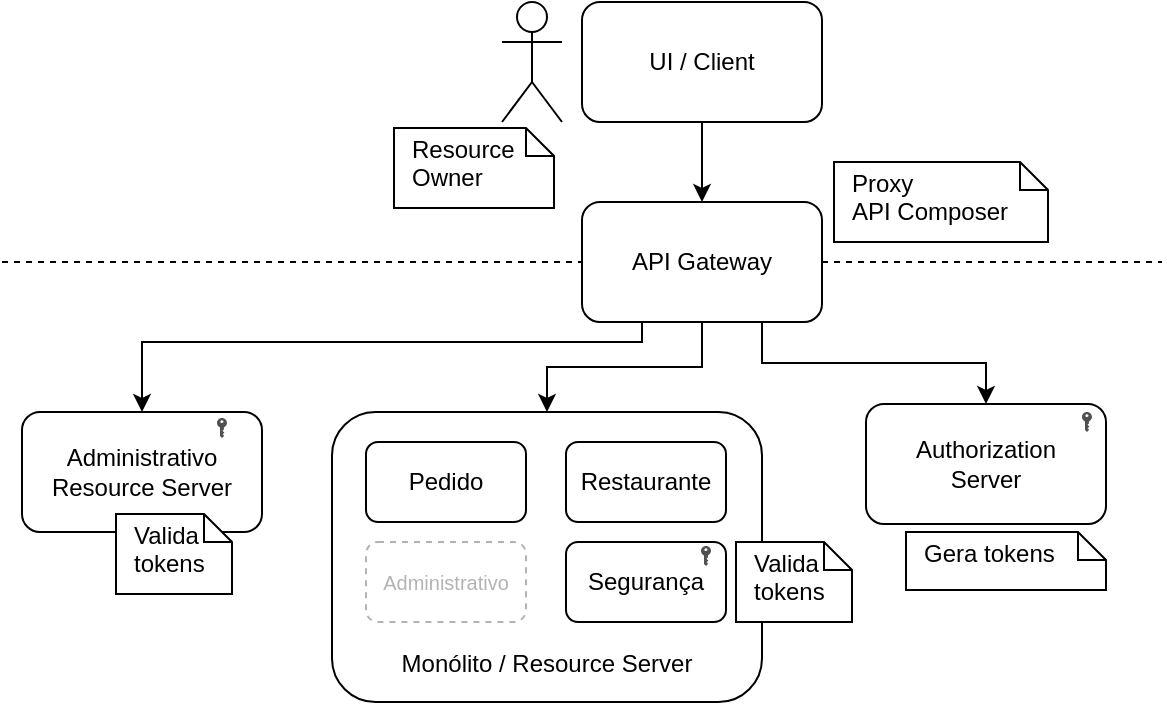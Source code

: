 <mxfile version="11.3.2" type="device" pages="1"><diagram id="DlrZ3gzDUa-4JMegYOUl" name="Page-1"><mxGraphModel dx="868" dy="416" grid="1" gridSize="10" guides="1" tooltips="1" connect="1" arrows="1" fold="1" page="1" pageScale="1" pageWidth="827" pageHeight="1169" math="0" shadow="0"><root><mxCell id="0"/><mxCell id="1" parent="0"/><mxCell id="-xogYmzpbji11pjMDVEi-4" value="Authorization&lt;br&gt;Server" style="rounded=1;whiteSpace=wrap;html=1;" parent="1" vertex="1"><mxGeometry x="512" y="281" width="120" height="60" as="geometry"/></mxCell><mxCell id="29YI-4NK2H6RyY52cROe-1" value="" style="shape=umlActor;verticalLabelPosition=bottom;labelBackgroundColor=#ffffff;verticalAlign=top;html=1;outlineConnect=0;" parent="1" vertex="1"><mxGeometry x="330" y="80" width="30" height="60" as="geometry"/></mxCell><mxCell id="29YI-4NK2H6RyY52cROe-6" style="edgeStyle=orthogonalEdgeStyle;rounded=0;orthogonalLoop=1;jettySize=auto;html=1;exitX=0.5;exitY=1;exitDx=0;exitDy=0;entryX=0.5;entryY=0;entryDx=0;entryDy=0;" parent="1" source="29YI-4NK2H6RyY52cROe-2" target="29YI-4NK2H6RyY52cROe-3" edge="1"><mxGeometry relative="1" as="geometry"/></mxCell><mxCell id="29YI-4NK2H6RyY52cROe-2" value="UI / Client" style="rounded=1;whiteSpace=wrap;html=1;" parent="1" vertex="1"><mxGeometry x="370" y="80" width="120" height="60" as="geometry"/></mxCell><mxCell id="-xogYmzpbji11pjMDVEi-5" style="edgeStyle=orthogonalEdgeStyle;rounded=0;orthogonalLoop=1;jettySize=auto;html=1;exitX=0.75;exitY=1;exitDx=0;exitDy=0;" parent="1" source="29YI-4NK2H6RyY52cROe-3" target="-xogYmzpbji11pjMDVEi-4" edge="1"><mxGeometry relative="1" as="geometry"/></mxCell><mxCell id="zE0qgHDutE1P_zjpA_2o-5" style="edgeStyle=orthogonalEdgeStyle;rounded=0;orthogonalLoop=1;jettySize=auto;html=1;exitX=0.5;exitY=1;exitDx=0;exitDy=0;entryX=0.5;entryY=0;entryDx=0;entryDy=0;fontSize=10;fontColor=#B3B3B3;" edge="1" parent="1" source="29YI-4NK2H6RyY52cROe-3" target="29YI-4NK2H6RyY52cROe-9"><mxGeometry relative="1" as="geometry"/></mxCell><mxCell id="zE0qgHDutE1P_zjpA_2o-6" style="edgeStyle=orthogonalEdgeStyle;rounded=0;orthogonalLoop=1;jettySize=auto;html=1;exitX=0.25;exitY=1;exitDx=0;exitDy=0;entryX=0.5;entryY=0;entryDx=0;entryDy=0;fontSize=10;fontColor=#B3B3B3;" edge="1" parent="1" source="29YI-4NK2H6RyY52cROe-3" target="zE0qgHDutE1P_zjpA_2o-1"><mxGeometry relative="1" as="geometry"><Array as="points"><mxPoint x="400" y="250"/><mxPoint x="150" y="250"/></Array></mxGeometry></mxCell><mxCell id="29YI-4NK2H6RyY52cROe-3" value="API Gateway" style="rounded=1;whiteSpace=wrap;html=1;" parent="1" vertex="1"><mxGeometry x="370" y="180" width="120" height="60" as="geometry"/></mxCell><mxCell id="29YI-4NK2H6RyY52cROe-7" value="" style="endArrow=none;dashed=1;html=1;entryX=0;entryY=0.5;entryDx=0;entryDy=0;" parent="1" target="29YI-4NK2H6RyY52cROe-3" edge="1"><mxGeometry width="50" height="50" relative="1" as="geometry"><mxPoint x="80" y="210" as="sourcePoint"/><mxPoint x="380" y="260" as="targetPoint"/></mxGeometry></mxCell><mxCell id="29YI-4NK2H6RyY52cROe-8" value="" style="endArrow=none;dashed=1;html=1;" parent="1" edge="1"><mxGeometry width="50" height="50" relative="1" as="geometry"><mxPoint x="490" y="210" as="sourcePoint"/><mxPoint x="660" y="210" as="targetPoint"/></mxGeometry></mxCell><mxCell id="29YI-4NK2H6RyY52cROe-20" value="Proxy&lt;br&gt;API Composer" style="shape=note;whiteSpace=wrap;html=1;size=14;verticalAlign=top;align=left;spacingTop=-3;spacingLeft=7;" parent="1" vertex="1"><mxGeometry x="496" y="160" width="107" height="40" as="geometry"/></mxCell><mxCell id="29YI-4NK2H6RyY52cROe-24" value="" style="shape=image;html=1;verticalAlign=top;verticalLabelPosition=bottom;labelBackgroundColor=#ffffff;imageAspect=0;aspect=fixed;image=https://cdn3.iconfinder.com/data/icons/streamline-icon-set-free-pack/48/Streamline-68-128.png;align=left;" parent="1" vertex="1"><mxGeometry x="408" y="333" width="8" height="8" as="geometry"/></mxCell><mxCell id="-xogYmzpbji11pjMDVEi-1" value="" style="pointerEvents=1;shadow=0;dashed=0;html=1;strokeColor=none;fillColor=#505050;labelPosition=center;verticalLabelPosition=bottom;verticalAlign=top;outlineConnect=0;align=center;shape=mxgraph.office.security.key_permissions;" parent="1" vertex="1"><mxGeometry x="620" y="285" width="5" height="10" as="geometry"/></mxCell><mxCell id="-xogYmzpbji11pjMDVEi-3" value="" style="group" parent="1" vertex="1" connectable="0"><mxGeometry x="245" y="285" width="287" height="145" as="geometry"/></mxCell><mxCell id="29YI-4NK2H6RyY52cROe-9" value="Monólito / Resource Server" style="rounded=1;whiteSpace=wrap;html=1;verticalAlign=bottom;spacingBottom=10;" parent="-xogYmzpbji11pjMDVEi-3" vertex="1"><mxGeometry width="215" height="145" as="geometry"/></mxCell><mxCell id="29YI-4NK2H6RyY52cROe-15" value="" style="group" parent="-xogYmzpbji11pjMDVEi-3" vertex="1" connectable="0"><mxGeometry x="17" y="15" width="180" height="90" as="geometry"/></mxCell><mxCell id="29YI-4NK2H6RyY52cROe-11" value="Pedido" style="rounded=1;whiteSpace=wrap;html=1;" parent="29YI-4NK2H6RyY52cROe-15" vertex="1"><mxGeometry width="80" height="40" as="geometry"/></mxCell><mxCell id="29YI-4NK2H6RyY52cROe-12" value="Restaurante" style="rounded=1;whiteSpace=wrap;html=1;" parent="29YI-4NK2H6RyY52cROe-15" vertex="1"><mxGeometry x="100" width="80" height="40" as="geometry"/></mxCell><mxCell id="29YI-4NK2H6RyY52cROe-13" value="Administrativo" style="rounded=1;whiteSpace=wrap;html=1;strokeColor=#B3B3B3;dashed=1;fontSize=10;fontColor=#B3B3B3;" parent="29YI-4NK2H6RyY52cROe-15" vertex="1"><mxGeometry y="50" width="80" height="40" as="geometry"/></mxCell><mxCell id="29YI-4NK2H6RyY52cROe-14" value="Segurança" style="rounded=1;whiteSpace=wrap;html=1;" parent="29YI-4NK2H6RyY52cROe-15" vertex="1"><mxGeometry x="100" y="50" width="80" height="40" as="geometry"/></mxCell><mxCell id="29YI-4NK2H6RyY52cROe-23" value="" style="shape=image;html=1;verticalAlign=top;verticalLabelPosition=bottom;labelBackgroundColor=#ffffff;imageAspect=0;aspect=fixed;image=https://cdn3.iconfinder.com/data/icons/streamline-icon-set-free-pack/48/Streamline-68-128.png;align=left;" parent="29YI-4NK2H6RyY52cROe-15" vertex="1"><mxGeometry x="166" y="3" width="8" height="8" as="geometry"/></mxCell><mxCell id="29YI-4NK2H6RyY52cROe-25" value="" style="pointerEvents=1;shadow=0;dashed=0;html=1;strokeColor=none;fillColor=#505050;labelPosition=center;verticalLabelPosition=bottom;verticalAlign=top;outlineConnect=0;align=center;shape=mxgraph.office.security.key_permissions;" parent="29YI-4NK2H6RyY52cROe-15" vertex="1"><mxGeometry x="167.5" y="52" width="5" height="10" as="geometry"/></mxCell><mxCell id="29YI-4NK2H6RyY52cROe-18" value="Valida&lt;br&gt;tokens" style="shape=note;whiteSpace=wrap;html=1;size=14;verticalAlign=top;align=left;spacingTop=-3;spacingLeft=7;" parent="-xogYmzpbji11pjMDVEi-3" vertex="1"><mxGeometry x="202" y="65" width="58" height="40" as="geometry"/></mxCell><mxCell id="-xogYmzpbji11pjMDVEi-7" value="Gera tokens" style="shape=note;whiteSpace=wrap;html=1;size=14;verticalAlign=top;align=left;spacingTop=-3;spacingLeft=7;" parent="1" vertex="1"><mxGeometry x="532" y="345" width="100" height="29" as="geometry"/></mxCell><mxCell id="-xogYmzpbji11pjMDVEi-9" value="Resource&lt;br&gt;Owner" style="shape=note;whiteSpace=wrap;html=1;size=14;verticalAlign=top;align=left;spacingTop=-3;spacingLeft=7;" parent="1" vertex="1"><mxGeometry x="276" y="143" width="80" height="40" as="geometry"/></mxCell><mxCell id="zE0qgHDutE1P_zjpA_2o-1" value="Administrativo&lt;br&gt;Resource Server" style="rounded=1;whiteSpace=wrap;html=1;" vertex="1" parent="1"><mxGeometry x="90" y="285" width="120" height="60" as="geometry"/></mxCell><mxCell id="zE0qgHDutE1P_zjpA_2o-2" value="" style="shape=image;html=1;verticalAlign=top;verticalLabelPosition=bottom;labelBackgroundColor=#ffffff;imageAspect=0;aspect=fixed;image=https://cdn3.iconfinder.com/data/icons/streamline-icon-set-free-pack/48/Streamline-68-128.png;align=left;" vertex="1" parent="1"><mxGeometry x="196" y="289" width="8" height="8" as="geometry"/></mxCell><mxCell id="zE0qgHDutE1P_zjpA_2o-3" value="" style="pointerEvents=1;shadow=0;dashed=0;html=1;strokeColor=none;fillColor=#505050;labelPosition=center;verticalLabelPosition=bottom;verticalAlign=top;outlineConnect=0;align=center;shape=mxgraph.office.security.key_permissions;" vertex="1" parent="1"><mxGeometry x="187.5" y="288" width="5" height="10" as="geometry"/></mxCell><mxCell id="zE0qgHDutE1P_zjpA_2o-4" value="Valida&lt;br&gt;tokens" style="shape=note;whiteSpace=wrap;html=1;size=14;verticalAlign=top;align=left;spacingTop=-3;spacingLeft=7;" vertex="1" parent="1"><mxGeometry x="137" y="336" width="58" height="40" as="geometry"/></mxCell></root></mxGraphModel></diagram></mxfile>